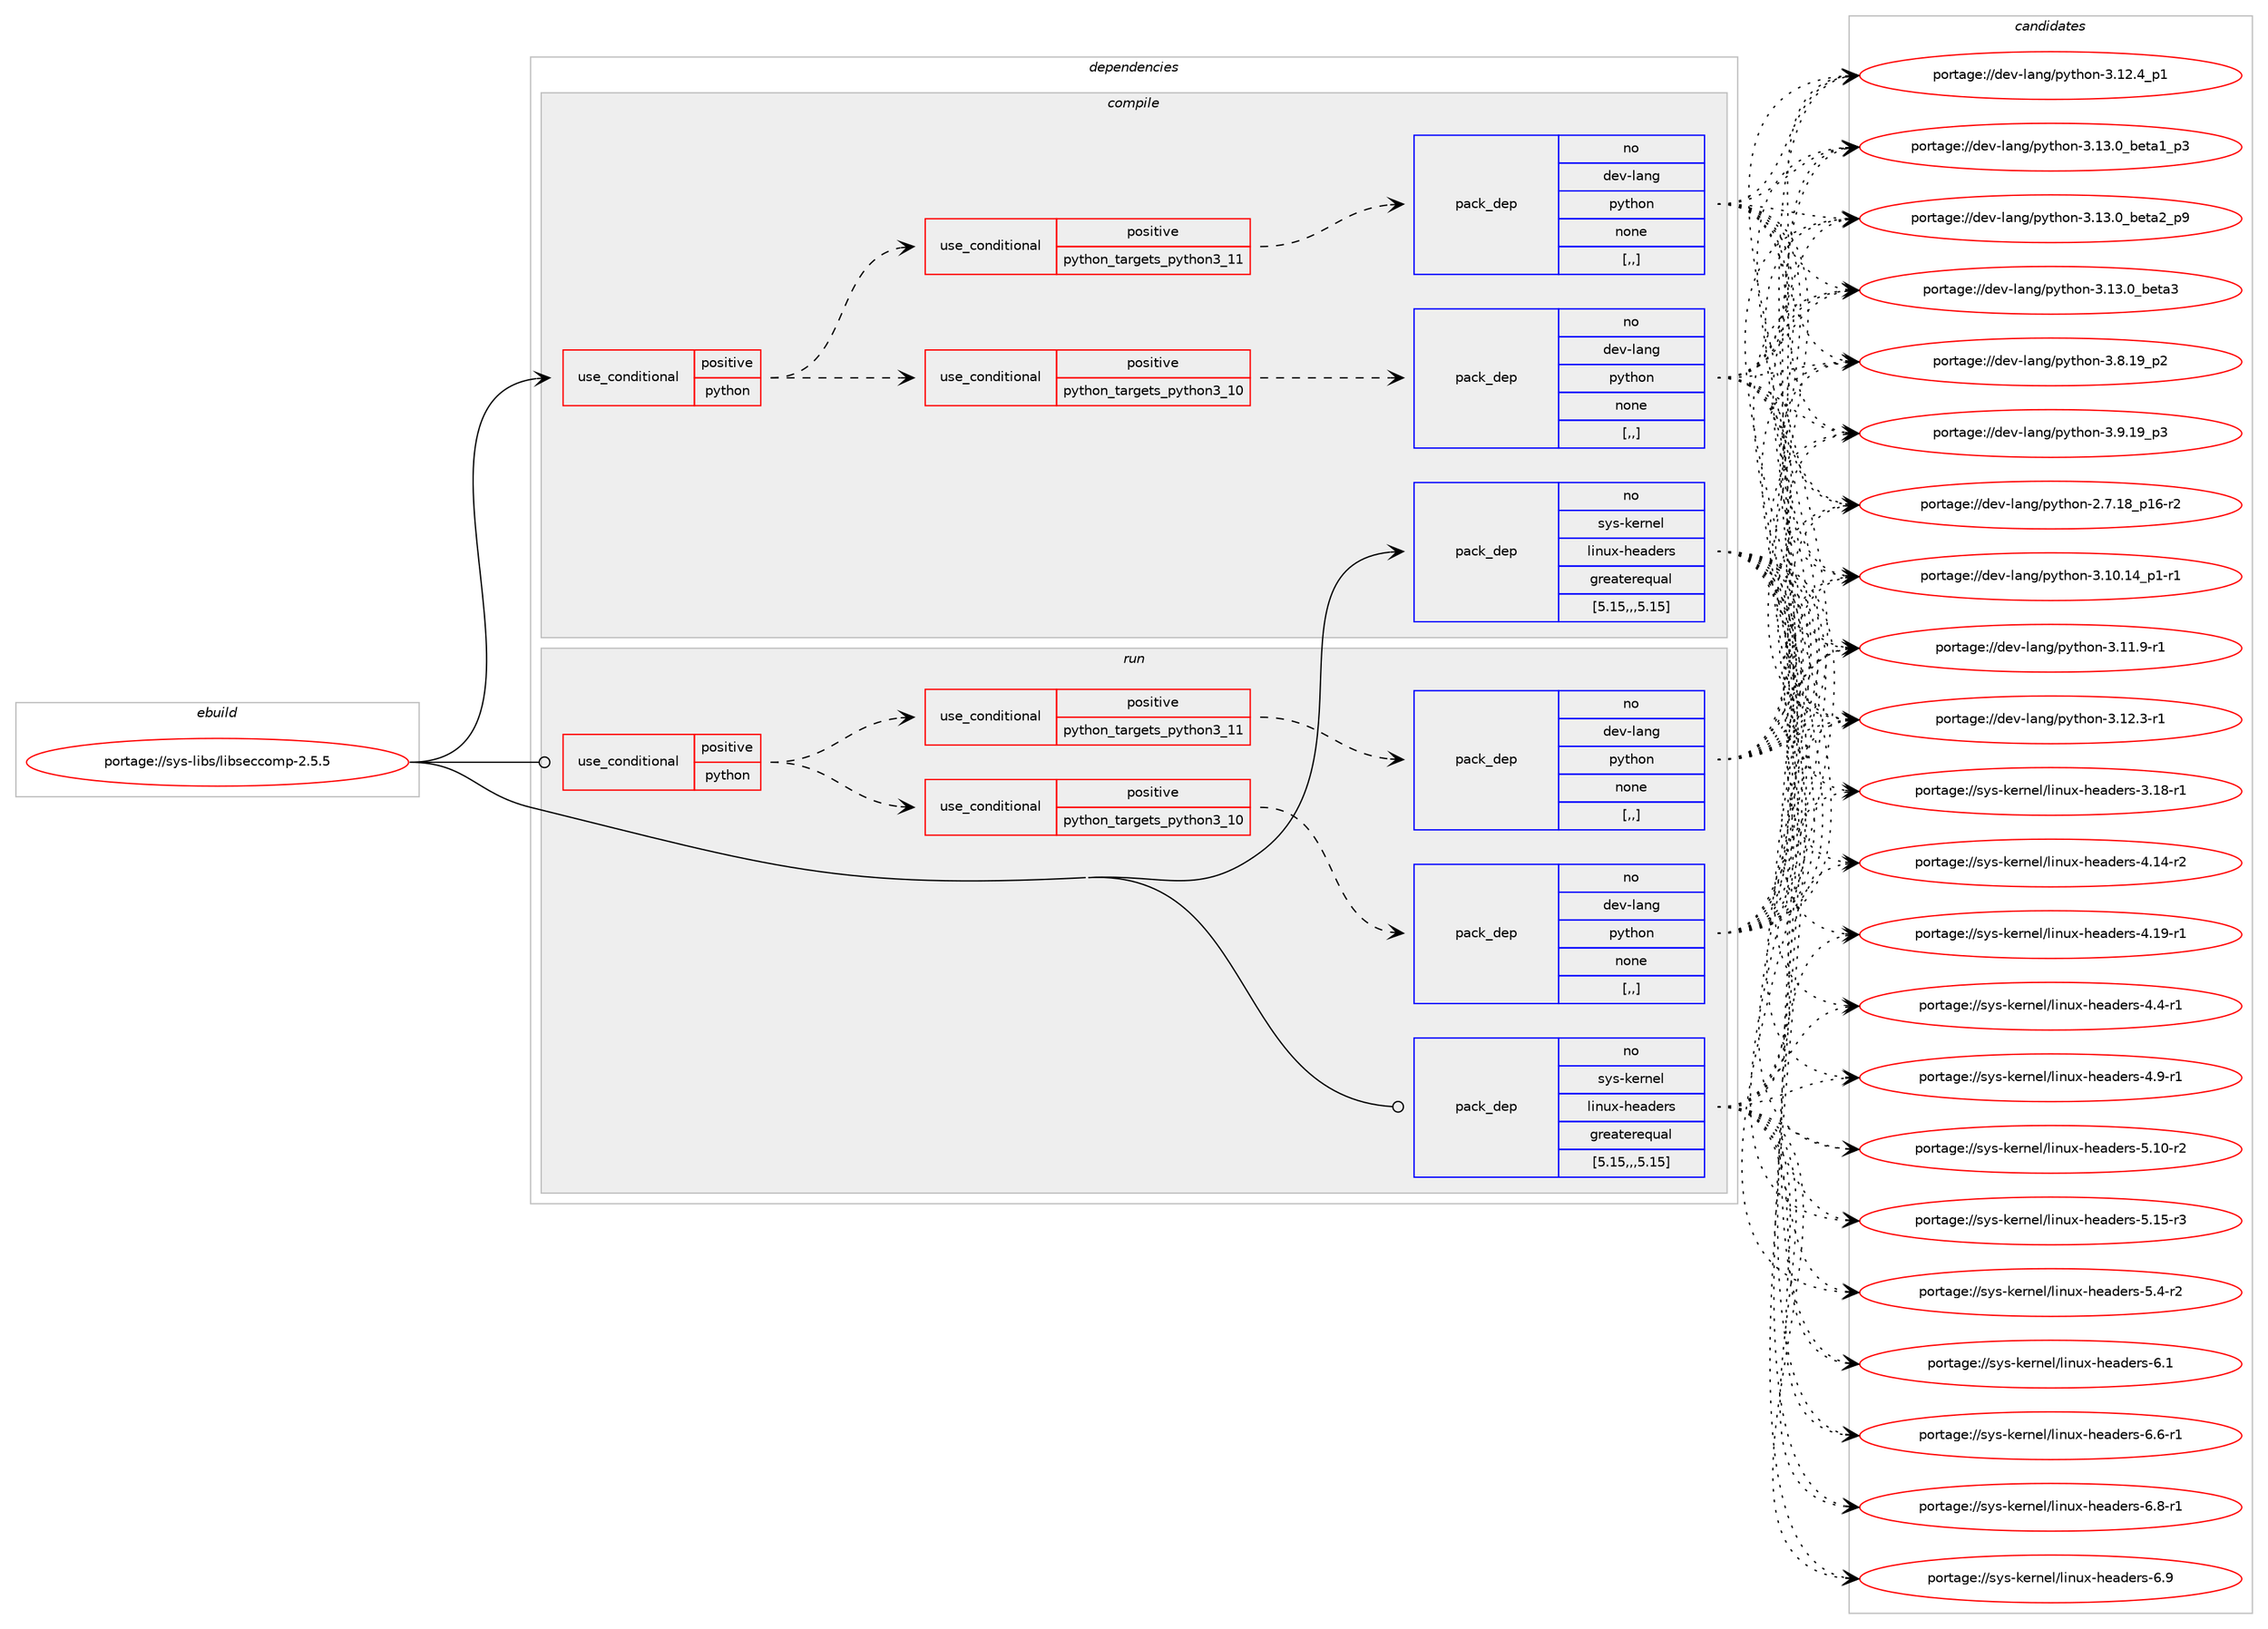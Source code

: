 digraph prolog {

# *************
# Graph options
# *************

newrank=true;
concentrate=true;
compound=true;
graph [rankdir=LR,fontname=Helvetica,fontsize=10,ranksep=1.5];#, ranksep=2.5, nodesep=0.2];
edge  [arrowhead=vee];
node  [fontname=Helvetica,fontsize=10];

# **********
# The ebuild
# **********

subgraph cluster_leftcol {
color=gray;
rank=same;
label=<<i>ebuild</i>>;
id [label="portage://sys-libs/libseccomp-2.5.5", color=red, width=4, href="../sys-libs/libseccomp-2.5.5.svg"];
}

# ****************
# The dependencies
# ****************

subgraph cluster_midcol {
color=gray;
label=<<i>dependencies</i>>;
subgraph cluster_compile {
fillcolor="#eeeeee";
style=filled;
label=<<i>compile</i>>;
subgraph cond114892 {
dependency431305 [label=<<TABLE BORDER="0" CELLBORDER="1" CELLSPACING="0" CELLPADDING="4"><TR><TD ROWSPAN="3" CELLPADDING="10">use_conditional</TD></TR><TR><TD>positive</TD></TR><TR><TD>python</TD></TR></TABLE>>, shape=none, color=red];
subgraph cond114893 {
dependency431306 [label=<<TABLE BORDER="0" CELLBORDER="1" CELLSPACING="0" CELLPADDING="4"><TR><TD ROWSPAN="3" CELLPADDING="10">use_conditional</TD></TR><TR><TD>positive</TD></TR><TR><TD>python_targets_python3_10</TD></TR></TABLE>>, shape=none, color=red];
subgraph pack313488 {
dependency431307 [label=<<TABLE BORDER="0" CELLBORDER="1" CELLSPACING="0" CELLPADDING="4" WIDTH="220"><TR><TD ROWSPAN="6" CELLPADDING="30">pack_dep</TD></TR><TR><TD WIDTH="110">no</TD></TR><TR><TD>dev-lang</TD></TR><TR><TD>python</TD></TR><TR><TD>none</TD></TR><TR><TD>[,,]</TD></TR></TABLE>>, shape=none, color=blue];
}
dependency431306:e -> dependency431307:w [weight=20,style="dashed",arrowhead="vee"];
}
dependency431305:e -> dependency431306:w [weight=20,style="dashed",arrowhead="vee"];
subgraph cond114894 {
dependency431308 [label=<<TABLE BORDER="0" CELLBORDER="1" CELLSPACING="0" CELLPADDING="4"><TR><TD ROWSPAN="3" CELLPADDING="10">use_conditional</TD></TR><TR><TD>positive</TD></TR><TR><TD>python_targets_python3_11</TD></TR></TABLE>>, shape=none, color=red];
subgraph pack313489 {
dependency431309 [label=<<TABLE BORDER="0" CELLBORDER="1" CELLSPACING="0" CELLPADDING="4" WIDTH="220"><TR><TD ROWSPAN="6" CELLPADDING="30">pack_dep</TD></TR><TR><TD WIDTH="110">no</TD></TR><TR><TD>dev-lang</TD></TR><TR><TD>python</TD></TR><TR><TD>none</TD></TR><TR><TD>[,,]</TD></TR></TABLE>>, shape=none, color=blue];
}
dependency431308:e -> dependency431309:w [weight=20,style="dashed",arrowhead="vee"];
}
dependency431305:e -> dependency431308:w [weight=20,style="dashed",arrowhead="vee"];
}
id:e -> dependency431305:w [weight=20,style="solid",arrowhead="vee"];
subgraph pack313490 {
dependency431310 [label=<<TABLE BORDER="0" CELLBORDER="1" CELLSPACING="0" CELLPADDING="4" WIDTH="220"><TR><TD ROWSPAN="6" CELLPADDING="30">pack_dep</TD></TR><TR><TD WIDTH="110">no</TD></TR><TR><TD>sys-kernel</TD></TR><TR><TD>linux-headers</TD></TR><TR><TD>greaterequal</TD></TR><TR><TD>[5.15,,,5.15]</TD></TR></TABLE>>, shape=none, color=blue];
}
id:e -> dependency431310:w [weight=20,style="solid",arrowhead="vee"];
}
subgraph cluster_compileandrun {
fillcolor="#eeeeee";
style=filled;
label=<<i>compile and run</i>>;
}
subgraph cluster_run {
fillcolor="#eeeeee";
style=filled;
label=<<i>run</i>>;
subgraph cond114895 {
dependency431311 [label=<<TABLE BORDER="0" CELLBORDER="1" CELLSPACING="0" CELLPADDING="4"><TR><TD ROWSPAN="3" CELLPADDING="10">use_conditional</TD></TR><TR><TD>positive</TD></TR><TR><TD>python</TD></TR></TABLE>>, shape=none, color=red];
subgraph cond114896 {
dependency431312 [label=<<TABLE BORDER="0" CELLBORDER="1" CELLSPACING="0" CELLPADDING="4"><TR><TD ROWSPAN="3" CELLPADDING="10">use_conditional</TD></TR><TR><TD>positive</TD></TR><TR><TD>python_targets_python3_10</TD></TR></TABLE>>, shape=none, color=red];
subgraph pack313491 {
dependency431313 [label=<<TABLE BORDER="0" CELLBORDER="1" CELLSPACING="0" CELLPADDING="4" WIDTH="220"><TR><TD ROWSPAN="6" CELLPADDING="30">pack_dep</TD></TR><TR><TD WIDTH="110">no</TD></TR><TR><TD>dev-lang</TD></TR><TR><TD>python</TD></TR><TR><TD>none</TD></TR><TR><TD>[,,]</TD></TR></TABLE>>, shape=none, color=blue];
}
dependency431312:e -> dependency431313:w [weight=20,style="dashed",arrowhead="vee"];
}
dependency431311:e -> dependency431312:w [weight=20,style="dashed",arrowhead="vee"];
subgraph cond114897 {
dependency431314 [label=<<TABLE BORDER="0" CELLBORDER="1" CELLSPACING="0" CELLPADDING="4"><TR><TD ROWSPAN="3" CELLPADDING="10">use_conditional</TD></TR><TR><TD>positive</TD></TR><TR><TD>python_targets_python3_11</TD></TR></TABLE>>, shape=none, color=red];
subgraph pack313492 {
dependency431315 [label=<<TABLE BORDER="0" CELLBORDER="1" CELLSPACING="0" CELLPADDING="4" WIDTH="220"><TR><TD ROWSPAN="6" CELLPADDING="30">pack_dep</TD></TR><TR><TD WIDTH="110">no</TD></TR><TR><TD>dev-lang</TD></TR><TR><TD>python</TD></TR><TR><TD>none</TD></TR><TR><TD>[,,]</TD></TR></TABLE>>, shape=none, color=blue];
}
dependency431314:e -> dependency431315:w [weight=20,style="dashed",arrowhead="vee"];
}
dependency431311:e -> dependency431314:w [weight=20,style="dashed",arrowhead="vee"];
}
id:e -> dependency431311:w [weight=20,style="solid",arrowhead="odot"];
subgraph pack313493 {
dependency431316 [label=<<TABLE BORDER="0" CELLBORDER="1" CELLSPACING="0" CELLPADDING="4" WIDTH="220"><TR><TD ROWSPAN="6" CELLPADDING="30">pack_dep</TD></TR><TR><TD WIDTH="110">no</TD></TR><TR><TD>sys-kernel</TD></TR><TR><TD>linux-headers</TD></TR><TR><TD>greaterequal</TD></TR><TR><TD>[5.15,,,5.15]</TD></TR></TABLE>>, shape=none, color=blue];
}
id:e -> dependency431316:w [weight=20,style="solid",arrowhead="odot"];
}
}

# **************
# The candidates
# **************

subgraph cluster_choices {
rank=same;
color=gray;
label=<<i>candidates</i>>;

subgraph choice313488 {
color=black;
nodesep=1;
choice100101118451089711010347112121116104111110455046554649569511249544511450 [label="portage://dev-lang/python-2.7.18_p16-r2", color=red, width=4,href="../dev-lang/python-2.7.18_p16-r2.svg"];
choice100101118451089711010347112121116104111110455146494846495295112494511449 [label="portage://dev-lang/python-3.10.14_p1-r1", color=red, width=4,href="../dev-lang/python-3.10.14_p1-r1.svg"];
choice100101118451089711010347112121116104111110455146494946574511449 [label="portage://dev-lang/python-3.11.9-r1", color=red, width=4,href="../dev-lang/python-3.11.9-r1.svg"];
choice100101118451089711010347112121116104111110455146495046514511449 [label="portage://dev-lang/python-3.12.3-r1", color=red, width=4,href="../dev-lang/python-3.12.3-r1.svg"];
choice100101118451089711010347112121116104111110455146495046529511249 [label="portage://dev-lang/python-3.12.4_p1", color=red, width=4,href="../dev-lang/python-3.12.4_p1.svg"];
choice10010111845108971101034711212111610411111045514649514648959810111697499511251 [label="portage://dev-lang/python-3.13.0_beta1_p3", color=red, width=4,href="../dev-lang/python-3.13.0_beta1_p3.svg"];
choice10010111845108971101034711212111610411111045514649514648959810111697509511257 [label="portage://dev-lang/python-3.13.0_beta2_p9", color=red, width=4,href="../dev-lang/python-3.13.0_beta2_p9.svg"];
choice1001011184510897110103471121211161041111104551464951464895981011169751 [label="portage://dev-lang/python-3.13.0_beta3", color=red, width=4,href="../dev-lang/python-3.13.0_beta3.svg"];
choice100101118451089711010347112121116104111110455146564649579511250 [label="portage://dev-lang/python-3.8.19_p2", color=red, width=4,href="../dev-lang/python-3.8.19_p2.svg"];
choice100101118451089711010347112121116104111110455146574649579511251 [label="portage://dev-lang/python-3.9.19_p3", color=red, width=4,href="../dev-lang/python-3.9.19_p3.svg"];
dependency431307:e -> choice100101118451089711010347112121116104111110455046554649569511249544511450:w [style=dotted,weight="100"];
dependency431307:e -> choice100101118451089711010347112121116104111110455146494846495295112494511449:w [style=dotted,weight="100"];
dependency431307:e -> choice100101118451089711010347112121116104111110455146494946574511449:w [style=dotted,weight="100"];
dependency431307:e -> choice100101118451089711010347112121116104111110455146495046514511449:w [style=dotted,weight="100"];
dependency431307:e -> choice100101118451089711010347112121116104111110455146495046529511249:w [style=dotted,weight="100"];
dependency431307:e -> choice10010111845108971101034711212111610411111045514649514648959810111697499511251:w [style=dotted,weight="100"];
dependency431307:e -> choice10010111845108971101034711212111610411111045514649514648959810111697509511257:w [style=dotted,weight="100"];
dependency431307:e -> choice1001011184510897110103471121211161041111104551464951464895981011169751:w [style=dotted,weight="100"];
dependency431307:e -> choice100101118451089711010347112121116104111110455146564649579511250:w [style=dotted,weight="100"];
dependency431307:e -> choice100101118451089711010347112121116104111110455146574649579511251:w [style=dotted,weight="100"];
}
subgraph choice313489 {
color=black;
nodesep=1;
choice100101118451089711010347112121116104111110455046554649569511249544511450 [label="portage://dev-lang/python-2.7.18_p16-r2", color=red, width=4,href="../dev-lang/python-2.7.18_p16-r2.svg"];
choice100101118451089711010347112121116104111110455146494846495295112494511449 [label="portage://dev-lang/python-3.10.14_p1-r1", color=red, width=4,href="../dev-lang/python-3.10.14_p1-r1.svg"];
choice100101118451089711010347112121116104111110455146494946574511449 [label="portage://dev-lang/python-3.11.9-r1", color=red, width=4,href="../dev-lang/python-3.11.9-r1.svg"];
choice100101118451089711010347112121116104111110455146495046514511449 [label="portage://dev-lang/python-3.12.3-r1", color=red, width=4,href="../dev-lang/python-3.12.3-r1.svg"];
choice100101118451089711010347112121116104111110455146495046529511249 [label="portage://dev-lang/python-3.12.4_p1", color=red, width=4,href="../dev-lang/python-3.12.4_p1.svg"];
choice10010111845108971101034711212111610411111045514649514648959810111697499511251 [label="portage://dev-lang/python-3.13.0_beta1_p3", color=red, width=4,href="../dev-lang/python-3.13.0_beta1_p3.svg"];
choice10010111845108971101034711212111610411111045514649514648959810111697509511257 [label="portage://dev-lang/python-3.13.0_beta2_p9", color=red, width=4,href="../dev-lang/python-3.13.0_beta2_p9.svg"];
choice1001011184510897110103471121211161041111104551464951464895981011169751 [label="portage://dev-lang/python-3.13.0_beta3", color=red, width=4,href="../dev-lang/python-3.13.0_beta3.svg"];
choice100101118451089711010347112121116104111110455146564649579511250 [label="portage://dev-lang/python-3.8.19_p2", color=red, width=4,href="../dev-lang/python-3.8.19_p2.svg"];
choice100101118451089711010347112121116104111110455146574649579511251 [label="portage://dev-lang/python-3.9.19_p3", color=red, width=4,href="../dev-lang/python-3.9.19_p3.svg"];
dependency431309:e -> choice100101118451089711010347112121116104111110455046554649569511249544511450:w [style=dotted,weight="100"];
dependency431309:e -> choice100101118451089711010347112121116104111110455146494846495295112494511449:w [style=dotted,weight="100"];
dependency431309:e -> choice100101118451089711010347112121116104111110455146494946574511449:w [style=dotted,weight="100"];
dependency431309:e -> choice100101118451089711010347112121116104111110455146495046514511449:w [style=dotted,weight="100"];
dependency431309:e -> choice100101118451089711010347112121116104111110455146495046529511249:w [style=dotted,weight="100"];
dependency431309:e -> choice10010111845108971101034711212111610411111045514649514648959810111697499511251:w [style=dotted,weight="100"];
dependency431309:e -> choice10010111845108971101034711212111610411111045514649514648959810111697509511257:w [style=dotted,weight="100"];
dependency431309:e -> choice1001011184510897110103471121211161041111104551464951464895981011169751:w [style=dotted,weight="100"];
dependency431309:e -> choice100101118451089711010347112121116104111110455146564649579511250:w [style=dotted,weight="100"];
dependency431309:e -> choice100101118451089711010347112121116104111110455146574649579511251:w [style=dotted,weight="100"];
}
subgraph choice313490 {
color=black;
nodesep=1;
choice1151211154510710111411010110847108105110117120451041019710010111411545514649564511449 [label="portage://sys-kernel/linux-headers-3.18-r1", color=red, width=4,href="../sys-kernel/linux-headers-3.18-r1.svg"];
choice1151211154510710111411010110847108105110117120451041019710010111411545524649524511450 [label="portage://sys-kernel/linux-headers-4.14-r2", color=red, width=4,href="../sys-kernel/linux-headers-4.14-r2.svg"];
choice1151211154510710111411010110847108105110117120451041019710010111411545524649574511449 [label="portage://sys-kernel/linux-headers-4.19-r1", color=red, width=4,href="../sys-kernel/linux-headers-4.19-r1.svg"];
choice11512111545107101114110101108471081051101171204510410197100101114115455246524511449 [label="portage://sys-kernel/linux-headers-4.4-r1", color=red, width=4,href="../sys-kernel/linux-headers-4.4-r1.svg"];
choice11512111545107101114110101108471081051101171204510410197100101114115455246574511449 [label="portage://sys-kernel/linux-headers-4.9-r1", color=red, width=4,href="../sys-kernel/linux-headers-4.9-r1.svg"];
choice1151211154510710111411010110847108105110117120451041019710010111411545534649484511450 [label="portage://sys-kernel/linux-headers-5.10-r2", color=red, width=4,href="../sys-kernel/linux-headers-5.10-r2.svg"];
choice1151211154510710111411010110847108105110117120451041019710010111411545534649534511451 [label="portage://sys-kernel/linux-headers-5.15-r3", color=red, width=4,href="../sys-kernel/linux-headers-5.15-r3.svg"];
choice11512111545107101114110101108471081051101171204510410197100101114115455346524511450 [label="portage://sys-kernel/linux-headers-5.4-r2", color=red, width=4,href="../sys-kernel/linux-headers-5.4-r2.svg"];
choice1151211154510710111411010110847108105110117120451041019710010111411545544649 [label="portage://sys-kernel/linux-headers-6.1", color=red, width=4,href="../sys-kernel/linux-headers-6.1.svg"];
choice11512111545107101114110101108471081051101171204510410197100101114115455446544511449 [label="portage://sys-kernel/linux-headers-6.6-r1", color=red, width=4,href="../sys-kernel/linux-headers-6.6-r1.svg"];
choice11512111545107101114110101108471081051101171204510410197100101114115455446564511449 [label="portage://sys-kernel/linux-headers-6.8-r1", color=red, width=4,href="../sys-kernel/linux-headers-6.8-r1.svg"];
choice1151211154510710111411010110847108105110117120451041019710010111411545544657 [label="portage://sys-kernel/linux-headers-6.9", color=red, width=4,href="../sys-kernel/linux-headers-6.9.svg"];
dependency431310:e -> choice1151211154510710111411010110847108105110117120451041019710010111411545514649564511449:w [style=dotted,weight="100"];
dependency431310:e -> choice1151211154510710111411010110847108105110117120451041019710010111411545524649524511450:w [style=dotted,weight="100"];
dependency431310:e -> choice1151211154510710111411010110847108105110117120451041019710010111411545524649574511449:w [style=dotted,weight="100"];
dependency431310:e -> choice11512111545107101114110101108471081051101171204510410197100101114115455246524511449:w [style=dotted,weight="100"];
dependency431310:e -> choice11512111545107101114110101108471081051101171204510410197100101114115455246574511449:w [style=dotted,weight="100"];
dependency431310:e -> choice1151211154510710111411010110847108105110117120451041019710010111411545534649484511450:w [style=dotted,weight="100"];
dependency431310:e -> choice1151211154510710111411010110847108105110117120451041019710010111411545534649534511451:w [style=dotted,weight="100"];
dependency431310:e -> choice11512111545107101114110101108471081051101171204510410197100101114115455346524511450:w [style=dotted,weight="100"];
dependency431310:e -> choice1151211154510710111411010110847108105110117120451041019710010111411545544649:w [style=dotted,weight="100"];
dependency431310:e -> choice11512111545107101114110101108471081051101171204510410197100101114115455446544511449:w [style=dotted,weight="100"];
dependency431310:e -> choice11512111545107101114110101108471081051101171204510410197100101114115455446564511449:w [style=dotted,weight="100"];
dependency431310:e -> choice1151211154510710111411010110847108105110117120451041019710010111411545544657:w [style=dotted,weight="100"];
}
subgraph choice313491 {
color=black;
nodesep=1;
choice100101118451089711010347112121116104111110455046554649569511249544511450 [label="portage://dev-lang/python-2.7.18_p16-r2", color=red, width=4,href="../dev-lang/python-2.7.18_p16-r2.svg"];
choice100101118451089711010347112121116104111110455146494846495295112494511449 [label="portage://dev-lang/python-3.10.14_p1-r1", color=red, width=4,href="../dev-lang/python-3.10.14_p1-r1.svg"];
choice100101118451089711010347112121116104111110455146494946574511449 [label="portage://dev-lang/python-3.11.9-r1", color=red, width=4,href="../dev-lang/python-3.11.9-r1.svg"];
choice100101118451089711010347112121116104111110455146495046514511449 [label="portage://dev-lang/python-3.12.3-r1", color=red, width=4,href="../dev-lang/python-3.12.3-r1.svg"];
choice100101118451089711010347112121116104111110455146495046529511249 [label="portage://dev-lang/python-3.12.4_p1", color=red, width=4,href="../dev-lang/python-3.12.4_p1.svg"];
choice10010111845108971101034711212111610411111045514649514648959810111697499511251 [label="portage://dev-lang/python-3.13.0_beta1_p3", color=red, width=4,href="../dev-lang/python-3.13.0_beta1_p3.svg"];
choice10010111845108971101034711212111610411111045514649514648959810111697509511257 [label="portage://dev-lang/python-3.13.0_beta2_p9", color=red, width=4,href="../dev-lang/python-3.13.0_beta2_p9.svg"];
choice1001011184510897110103471121211161041111104551464951464895981011169751 [label="portage://dev-lang/python-3.13.0_beta3", color=red, width=4,href="../dev-lang/python-3.13.0_beta3.svg"];
choice100101118451089711010347112121116104111110455146564649579511250 [label="portage://dev-lang/python-3.8.19_p2", color=red, width=4,href="../dev-lang/python-3.8.19_p2.svg"];
choice100101118451089711010347112121116104111110455146574649579511251 [label="portage://dev-lang/python-3.9.19_p3", color=red, width=4,href="../dev-lang/python-3.9.19_p3.svg"];
dependency431313:e -> choice100101118451089711010347112121116104111110455046554649569511249544511450:w [style=dotted,weight="100"];
dependency431313:e -> choice100101118451089711010347112121116104111110455146494846495295112494511449:w [style=dotted,weight="100"];
dependency431313:e -> choice100101118451089711010347112121116104111110455146494946574511449:w [style=dotted,weight="100"];
dependency431313:e -> choice100101118451089711010347112121116104111110455146495046514511449:w [style=dotted,weight="100"];
dependency431313:e -> choice100101118451089711010347112121116104111110455146495046529511249:w [style=dotted,weight="100"];
dependency431313:e -> choice10010111845108971101034711212111610411111045514649514648959810111697499511251:w [style=dotted,weight="100"];
dependency431313:e -> choice10010111845108971101034711212111610411111045514649514648959810111697509511257:w [style=dotted,weight="100"];
dependency431313:e -> choice1001011184510897110103471121211161041111104551464951464895981011169751:w [style=dotted,weight="100"];
dependency431313:e -> choice100101118451089711010347112121116104111110455146564649579511250:w [style=dotted,weight="100"];
dependency431313:e -> choice100101118451089711010347112121116104111110455146574649579511251:w [style=dotted,weight="100"];
}
subgraph choice313492 {
color=black;
nodesep=1;
choice100101118451089711010347112121116104111110455046554649569511249544511450 [label="portage://dev-lang/python-2.7.18_p16-r2", color=red, width=4,href="../dev-lang/python-2.7.18_p16-r2.svg"];
choice100101118451089711010347112121116104111110455146494846495295112494511449 [label="portage://dev-lang/python-3.10.14_p1-r1", color=red, width=4,href="../dev-lang/python-3.10.14_p1-r1.svg"];
choice100101118451089711010347112121116104111110455146494946574511449 [label="portage://dev-lang/python-3.11.9-r1", color=red, width=4,href="../dev-lang/python-3.11.9-r1.svg"];
choice100101118451089711010347112121116104111110455146495046514511449 [label="portage://dev-lang/python-3.12.3-r1", color=red, width=4,href="../dev-lang/python-3.12.3-r1.svg"];
choice100101118451089711010347112121116104111110455146495046529511249 [label="portage://dev-lang/python-3.12.4_p1", color=red, width=4,href="../dev-lang/python-3.12.4_p1.svg"];
choice10010111845108971101034711212111610411111045514649514648959810111697499511251 [label="portage://dev-lang/python-3.13.0_beta1_p3", color=red, width=4,href="../dev-lang/python-3.13.0_beta1_p3.svg"];
choice10010111845108971101034711212111610411111045514649514648959810111697509511257 [label="portage://dev-lang/python-3.13.0_beta2_p9", color=red, width=4,href="../dev-lang/python-3.13.0_beta2_p9.svg"];
choice1001011184510897110103471121211161041111104551464951464895981011169751 [label="portage://dev-lang/python-3.13.0_beta3", color=red, width=4,href="../dev-lang/python-3.13.0_beta3.svg"];
choice100101118451089711010347112121116104111110455146564649579511250 [label="portage://dev-lang/python-3.8.19_p2", color=red, width=4,href="../dev-lang/python-3.8.19_p2.svg"];
choice100101118451089711010347112121116104111110455146574649579511251 [label="portage://dev-lang/python-3.9.19_p3", color=red, width=4,href="../dev-lang/python-3.9.19_p3.svg"];
dependency431315:e -> choice100101118451089711010347112121116104111110455046554649569511249544511450:w [style=dotted,weight="100"];
dependency431315:e -> choice100101118451089711010347112121116104111110455146494846495295112494511449:w [style=dotted,weight="100"];
dependency431315:e -> choice100101118451089711010347112121116104111110455146494946574511449:w [style=dotted,weight="100"];
dependency431315:e -> choice100101118451089711010347112121116104111110455146495046514511449:w [style=dotted,weight="100"];
dependency431315:e -> choice100101118451089711010347112121116104111110455146495046529511249:w [style=dotted,weight="100"];
dependency431315:e -> choice10010111845108971101034711212111610411111045514649514648959810111697499511251:w [style=dotted,weight="100"];
dependency431315:e -> choice10010111845108971101034711212111610411111045514649514648959810111697509511257:w [style=dotted,weight="100"];
dependency431315:e -> choice1001011184510897110103471121211161041111104551464951464895981011169751:w [style=dotted,weight="100"];
dependency431315:e -> choice100101118451089711010347112121116104111110455146564649579511250:w [style=dotted,weight="100"];
dependency431315:e -> choice100101118451089711010347112121116104111110455146574649579511251:w [style=dotted,weight="100"];
}
subgraph choice313493 {
color=black;
nodesep=1;
choice1151211154510710111411010110847108105110117120451041019710010111411545514649564511449 [label="portage://sys-kernel/linux-headers-3.18-r1", color=red, width=4,href="../sys-kernel/linux-headers-3.18-r1.svg"];
choice1151211154510710111411010110847108105110117120451041019710010111411545524649524511450 [label="portage://sys-kernel/linux-headers-4.14-r2", color=red, width=4,href="../sys-kernel/linux-headers-4.14-r2.svg"];
choice1151211154510710111411010110847108105110117120451041019710010111411545524649574511449 [label="portage://sys-kernel/linux-headers-4.19-r1", color=red, width=4,href="../sys-kernel/linux-headers-4.19-r1.svg"];
choice11512111545107101114110101108471081051101171204510410197100101114115455246524511449 [label="portage://sys-kernel/linux-headers-4.4-r1", color=red, width=4,href="../sys-kernel/linux-headers-4.4-r1.svg"];
choice11512111545107101114110101108471081051101171204510410197100101114115455246574511449 [label="portage://sys-kernel/linux-headers-4.9-r1", color=red, width=4,href="../sys-kernel/linux-headers-4.9-r1.svg"];
choice1151211154510710111411010110847108105110117120451041019710010111411545534649484511450 [label="portage://sys-kernel/linux-headers-5.10-r2", color=red, width=4,href="../sys-kernel/linux-headers-5.10-r2.svg"];
choice1151211154510710111411010110847108105110117120451041019710010111411545534649534511451 [label="portage://sys-kernel/linux-headers-5.15-r3", color=red, width=4,href="../sys-kernel/linux-headers-5.15-r3.svg"];
choice11512111545107101114110101108471081051101171204510410197100101114115455346524511450 [label="portage://sys-kernel/linux-headers-5.4-r2", color=red, width=4,href="../sys-kernel/linux-headers-5.4-r2.svg"];
choice1151211154510710111411010110847108105110117120451041019710010111411545544649 [label="portage://sys-kernel/linux-headers-6.1", color=red, width=4,href="../sys-kernel/linux-headers-6.1.svg"];
choice11512111545107101114110101108471081051101171204510410197100101114115455446544511449 [label="portage://sys-kernel/linux-headers-6.6-r1", color=red, width=4,href="../sys-kernel/linux-headers-6.6-r1.svg"];
choice11512111545107101114110101108471081051101171204510410197100101114115455446564511449 [label="portage://sys-kernel/linux-headers-6.8-r1", color=red, width=4,href="../sys-kernel/linux-headers-6.8-r1.svg"];
choice1151211154510710111411010110847108105110117120451041019710010111411545544657 [label="portage://sys-kernel/linux-headers-6.9", color=red, width=4,href="../sys-kernel/linux-headers-6.9.svg"];
dependency431316:e -> choice1151211154510710111411010110847108105110117120451041019710010111411545514649564511449:w [style=dotted,weight="100"];
dependency431316:e -> choice1151211154510710111411010110847108105110117120451041019710010111411545524649524511450:w [style=dotted,weight="100"];
dependency431316:e -> choice1151211154510710111411010110847108105110117120451041019710010111411545524649574511449:w [style=dotted,weight="100"];
dependency431316:e -> choice11512111545107101114110101108471081051101171204510410197100101114115455246524511449:w [style=dotted,weight="100"];
dependency431316:e -> choice11512111545107101114110101108471081051101171204510410197100101114115455246574511449:w [style=dotted,weight="100"];
dependency431316:e -> choice1151211154510710111411010110847108105110117120451041019710010111411545534649484511450:w [style=dotted,weight="100"];
dependency431316:e -> choice1151211154510710111411010110847108105110117120451041019710010111411545534649534511451:w [style=dotted,weight="100"];
dependency431316:e -> choice11512111545107101114110101108471081051101171204510410197100101114115455346524511450:w [style=dotted,weight="100"];
dependency431316:e -> choice1151211154510710111411010110847108105110117120451041019710010111411545544649:w [style=dotted,weight="100"];
dependency431316:e -> choice11512111545107101114110101108471081051101171204510410197100101114115455446544511449:w [style=dotted,weight="100"];
dependency431316:e -> choice11512111545107101114110101108471081051101171204510410197100101114115455446564511449:w [style=dotted,weight="100"];
dependency431316:e -> choice1151211154510710111411010110847108105110117120451041019710010111411545544657:w [style=dotted,weight="100"];
}
}

}

